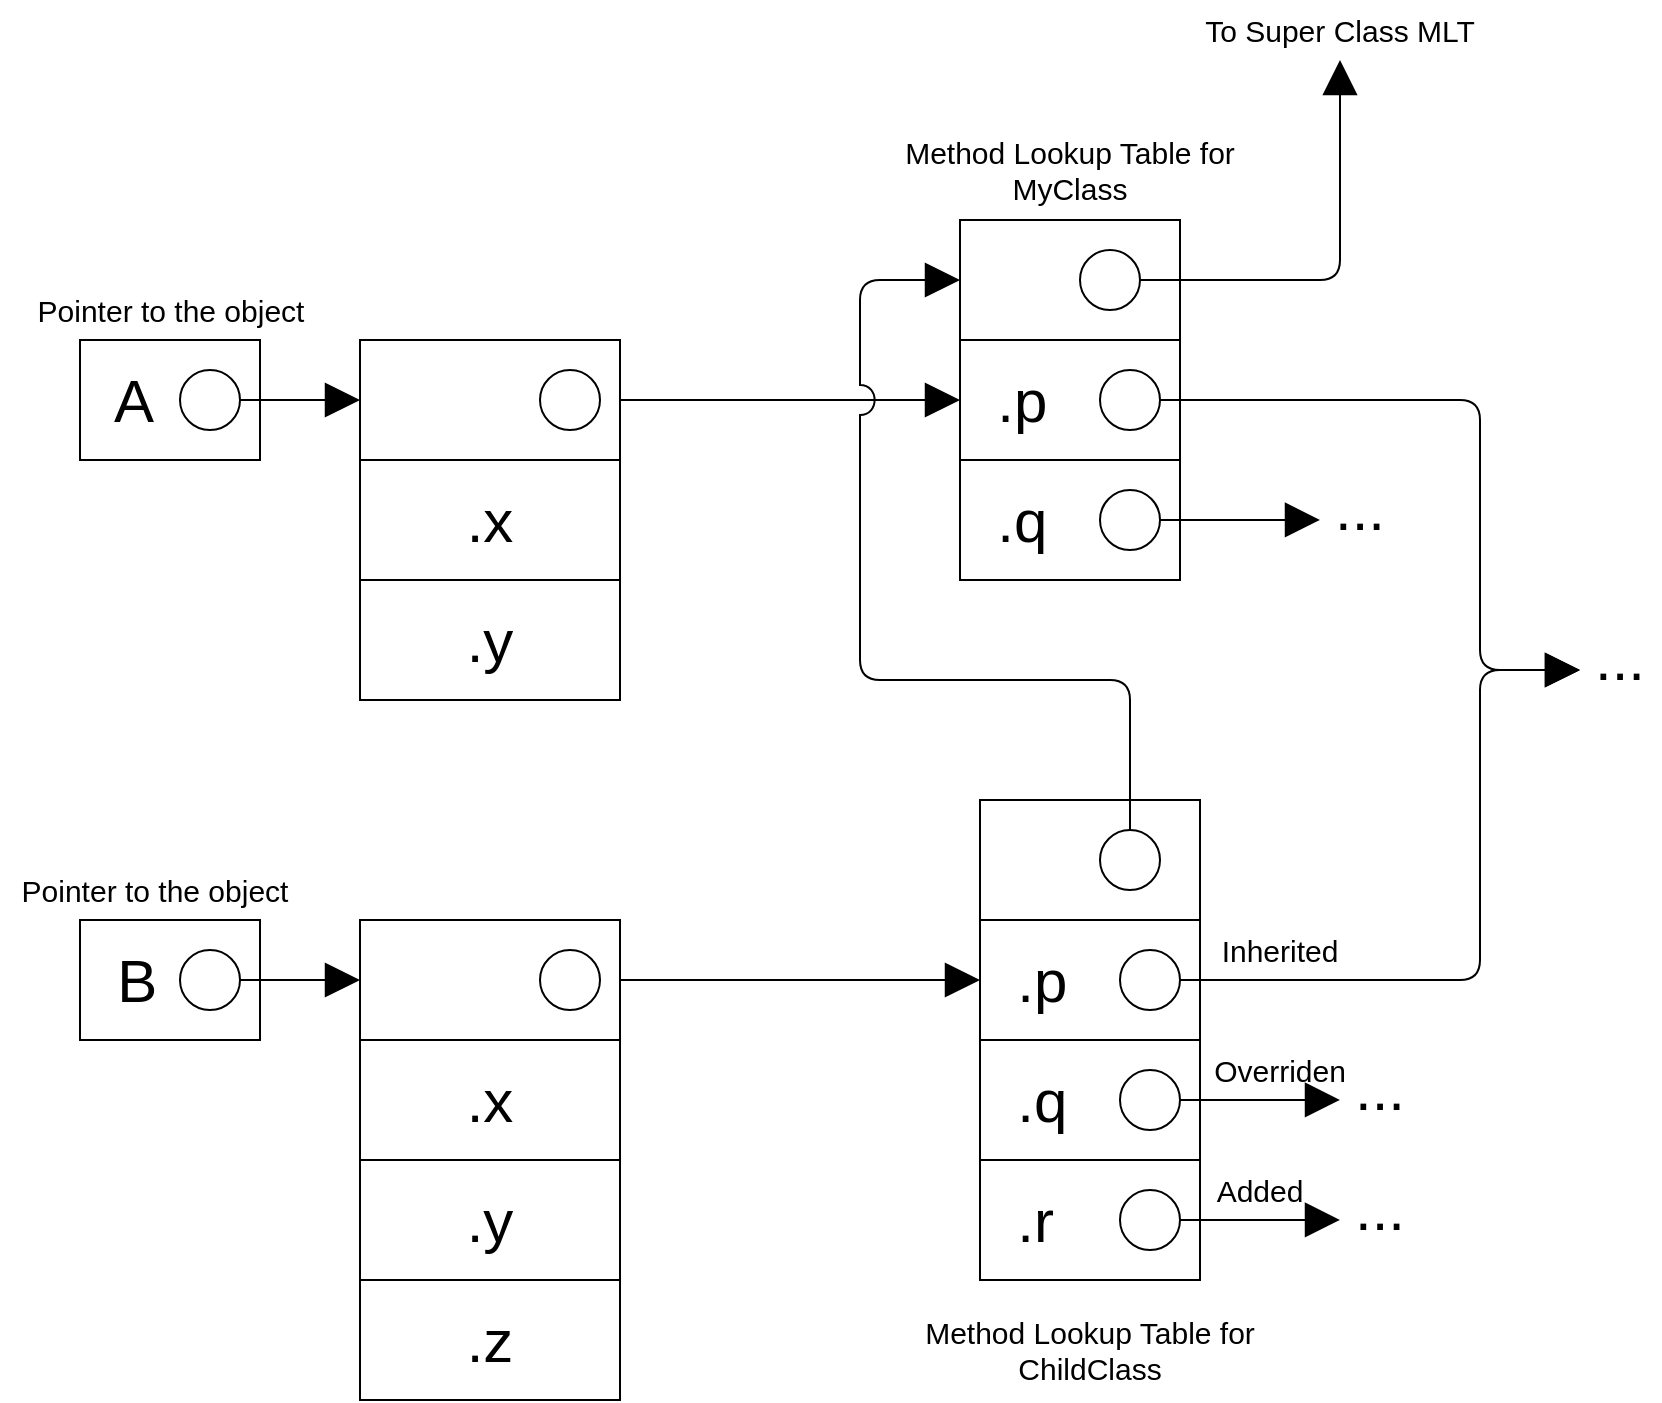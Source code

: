 <mxfile>
    <diagram id="9Jj_p-J0IWDgiWb8OYMH" name="Page-1">
        <mxGraphModel dx="787" dy="2168" grid="1" gridSize="10" guides="1" tooltips="1" connect="1" arrows="1" fold="1" page="1" pageScale="1" pageWidth="850" pageHeight="1100" math="0" shadow="0">
            <root>
                <mxCell id="0"/>
                <mxCell id="1" parent="0"/>
                <mxCell id="7" style="edgeStyle=none;html=1;exitX=1;exitY=0.5;exitDx=0;exitDy=0;entryX=0;entryY=0.5;entryDx=0;entryDy=0;fontSize=30;endArrow=block;endFill=1;endSize=15;" parent="1" source="8" target="16" edge="1">
                    <mxGeometry relative="1" as="geometry"/>
                </mxCell>
                <mxCell id="2" value="&amp;nbsp; A" style="rounded=0;whiteSpace=wrap;html=1;align=left;fontSize=30;" parent="1" vertex="1">
                    <mxGeometry x="50" y="60" width="90" height="60" as="geometry"/>
                </mxCell>
                <mxCell id="3" value="" style="ellipse;whiteSpace=wrap;html=1;aspect=fixed;" parent="1" vertex="1">
                    <mxGeometry x="100" y="75" width="30" height="30" as="geometry"/>
                </mxCell>
                <mxCell id="4" value="&amp;nbsp; B" style="rounded=0;whiteSpace=wrap;html=1;align=left;fontSize=30;" parent="1" vertex="1">
                    <mxGeometry x="50" y="350" width="90" height="60" as="geometry"/>
                </mxCell>
                <mxCell id="5" value="" style="ellipse;whiteSpace=wrap;html=1;aspect=fixed;" parent="1" vertex="1">
                    <mxGeometry x="100" y="365" width="30" height="30" as="geometry"/>
                </mxCell>
                <mxCell id="6" value="" style="rounded=0;whiteSpace=wrap;html=1;align=left;fontSize=30;" parent="1" vertex="1">
                    <mxGeometry x="190" y="60" width="130" height="60" as="geometry"/>
                </mxCell>
                <mxCell id="8" value="" style="ellipse;whiteSpace=wrap;html=1;aspect=fixed;" parent="1" vertex="1">
                    <mxGeometry x="280" y="75" width="30" height="30" as="geometry"/>
                </mxCell>
                <mxCell id="9" value=".x" style="rounded=0;whiteSpace=wrap;html=1;align=center;fontSize=30;" parent="1" vertex="1">
                    <mxGeometry x="190" y="120" width="130" height="60" as="geometry"/>
                </mxCell>
                <mxCell id="10" value=".y" style="rounded=0;whiteSpace=wrap;html=1;align=center;fontSize=30;" parent="1" vertex="1">
                    <mxGeometry x="190" y="180" width="130" height="60" as="geometry"/>
                </mxCell>
                <mxCell id="11" value="" style="rounded=0;whiteSpace=wrap;html=1;align=left;fontSize=30;" parent="1" vertex="1">
                    <mxGeometry x="190" y="350" width="130" height="60" as="geometry"/>
                </mxCell>
                <mxCell id="13" value="" style="ellipse;whiteSpace=wrap;html=1;aspect=fixed;" parent="1" vertex="1">
                    <mxGeometry x="280" y="365" width="30" height="30" as="geometry"/>
                </mxCell>
                <mxCell id="14" value=".x" style="rounded=0;whiteSpace=wrap;html=1;align=center;fontSize=30;" parent="1" vertex="1">
                    <mxGeometry x="190" y="410" width="130" height="60" as="geometry"/>
                </mxCell>
                <mxCell id="15" value=".y" style="rounded=0;whiteSpace=wrap;html=1;align=center;fontSize=30;" parent="1" vertex="1">
                    <mxGeometry x="190" y="470" width="130" height="60" as="geometry"/>
                </mxCell>
                <mxCell id="16" value="&amp;nbsp; .p" style="rounded=0;whiteSpace=wrap;html=1;align=left;fontSize=30;" parent="1" vertex="1">
                    <mxGeometry x="490" y="60" width="110" height="60" as="geometry"/>
                </mxCell>
                <mxCell id="17" style="edgeStyle=orthogonalEdgeStyle;html=1;exitX=1;exitY=0.5;exitDx=0;exitDy=0;fontSize=30;endArrow=block;endFill=1;endSize=15;entryX=0;entryY=0.5;entryDx=0;entryDy=0;" parent="1" source="18" edge="1" target="24">
                    <mxGeometry relative="1" as="geometry">
                        <mxPoint x="670" y="89.952" as="targetPoint"/>
                        <Array as="points">
                            <mxPoint x="750" y="90"/>
                            <mxPoint x="750" y="225"/>
                        </Array>
                    </mxGeometry>
                </mxCell>
                <mxCell id="18" value="" style="ellipse;whiteSpace=wrap;html=1;aspect=fixed;" parent="1" vertex="1">
                    <mxGeometry x="560" y="75" width="30" height="30" as="geometry"/>
                </mxCell>
                <mxCell id="19" value="&amp;nbsp; .q" style="rounded=0;whiteSpace=wrap;html=1;align=left;fontSize=30;" parent="1" vertex="1">
                    <mxGeometry x="490" y="120" width="110" height="60" as="geometry"/>
                </mxCell>
                <mxCell id="20" style="edgeStyle=orthogonalEdgeStyle;html=1;exitX=1;exitY=0.5;exitDx=0;exitDy=0;fontSize=30;endArrow=block;endFill=1;endSize=15;" parent="1" source="21" edge="1">
                    <mxGeometry relative="1" as="geometry">
                        <mxPoint x="670" y="149.952" as="targetPoint"/>
                    </mxGeometry>
                </mxCell>
                <mxCell id="21" value="" style="ellipse;whiteSpace=wrap;html=1;aspect=fixed;" parent="1" vertex="1">
                    <mxGeometry x="560" y="135" width="30" height="30" as="geometry"/>
                </mxCell>
                <mxCell id="22" style="edgeStyle=none;html=1;exitX=1;exitY=0.5;exitDx=0;exitDy=0;entryX=0;entryY=0.5;entryDx=0;entryDy=0;fontSize=30;endArrow=block;endFill=1;endSize=15;" parent="1" source="3" target="6" edge="1">
                    <mxGeometry relative="1" as="geometry"/>
                </mxCell>
                <mxCell id="23" style="edgeStyle=none;html=1;exitX=1;exitY=0.5;exitDx=0;exitDy=0;entryX=0;entryY=0.5;entryDx=0;entryDy=0;fontSize=30;endArrow=block;endFill=1;endSize=15;" parent="1" source="5" target="11" edge="1">
                    <mxGeometry relative="1" as="geometry"/>
                </mxCell>
                <mxCell id="24" value="..." style="text;html=1;strokeColor=none;fillColor=none;align=center;verticalAlign=bottom;whiteSpace=wrap;rounded=0;fontSize=30;" parent="1" vertex="1">
                    <mxGeometry x="800" y="210" width="40" height="30" as="geometry"/>
                </mxCell>
                <mxCell id="25" value="..." style="text;html=1;strokeColor=none;fillColor=none;align=center;verticalAlign=bottom;whiteSpace=wrap;rounded=0;fontSize=30;" parent="1" vertex="1">
                    <mxGeometry x="670" y="135" width="40" height="30" as="geometry"/>
                </mxCell>
                <mxCell id="26" value="Method Lookup Table for MyClass" style="text;html=1;strokeColor=none;fillColor=none;align=center;verticalAlign=middle;whiteSpace=wrap;rounded=0;fontSize=15;" parent="1" vertex="1">
                    <mxGeometry x="455" y="-40" width="180" height="30" as="geometry"/>
                </mxCell>
                <mxCell id="28" value="Pointer to the object" style="text;html=1;strokeColor=none;fillColor=none;align=center;verticalAlign=middle;whiteSpace=wrap;rounded=0;fontSize=15;" parent="1" vertex="1">
                    <mxGeometry x="17.5" y="30" width="155" height="30" as="geometry"/>
                </mxCell>
                <mxCell id="29" value="Pointer to the object" style="text;html=1;strokeColor=none;fillColor=none;align=center;verticalAlign=middle;whiteSpace=wrap;rounded=0;fontSize=15;" parent="1" vertex="1">
                    <mxGeometry x="10" y="320" width="155" height="30" as="geometry"/>
                </mxCell>
                <mxCell id="33" value=".z" style="rounded=0;whiteSpace=wrap;html=1;align=center;fontSize=30;" parent="1" vertex="1">
                    <mxGeometry x="190" y="530" width="130" height="60" as="geometry"/>
                </mxCell>
                <mxCell id="34" value="&amp;nbsp; .p" style="rounded=0;whiteSpace=wrap;html=1;align=left;fontSize=30;" parent="1" vertex="1">
                    <mxGeometry x="500" y="350" width="110" height="60" as="geometry"/>
                </mxCell>
                <mxCell id="35" style="edgeStyle=orthogonalEdgeStyle;html=1;exitX=1;exitY=0.5;exitDx=0;exitDy=0;fontSize=30;endArrow=block;endFill=1;endSize=15;entryX=0;entryY=0.5;entryDx=0;entryDy=0;" parent="1" source="36" edge="1" target="24">
                    <mxGeometry relative="1" as="geometry">
                        <mxPoint x="680" y="379.952" as="targetPoint"/>
                        <Array as="points">
                            <mxPoint x="750" y="380"/>
                            <mxPoint x="750" y="225"/>
                        </Array>
                    </mxGeometry>
                </mxCell>
                <mxCell id="36" value="" style="ellipse;whiteSpace=wrap;html=1;aspect=fixed;" parent="1" vertex="1">
                    <mxGeometry x="570" y="365" width="30" height="30" as="geometry"/>
                </mxCell>
                <mxCell id="37" value="&amp;nbsp; .q" style="rounded=0;whiteSpace=wrap;html=1;align=left;fontSize=30;" parent="1" vertex="1">
                    <mxGeometry x="500" y="410" width="110" height="60" as="geometry"/>
                </mxCell>
                <mxCell id="38" style="edgeStyle=orthogonalEdgeStyle;html=1;exitX=1;exitY=0.5;exitDx=0;exitDy=0;fontSize=30;endArrow=block;endFill=1;endSize=15;" parent="1" source="39" edge="1">
                    <mxGeometry relative="1" as="geometry">
                        <mxPoint x="680" y="439.952" as="targetPoint"/>
                    </mxGeometry>
                </mxCell>
                <mxCell id="39" value="" style="ellipse;whiteSpace=wrap;html=1;aspect=fixed;" parent="1" vertex="1">
                    <mxGeometry x="570" y="425" width="30" height="30" as="geometry"/>
                </mxCell>
                <mxCell id="41" value="..." style="text;html=1;strokeColor=none;fillColor=none;align=center;verticalAlign=bottom;whiteSpace=wrap;rounded=0;fontSize=30;" parent="1" vertex="1">
                    <mxGeometry x="680" y="425" width="40" height="30" as="geometry"/>
                </mxCell>
                <mxCell id="42" value="Method Lookup Table for ChildClass" style="text;html=1;strokeColor=none;fillColor=none;align=center;verticalAlign=middle;whiteSpace=wrap;rounded=0;fontSize=15;" parent="1" vertex="1">
                    <mxGeometry x="465" y="550" width="180" height="30" as="geometry"/>
                </mxCell>
                <mxCell id="44" value="&amp;nbsp; .r" style="rounded=0;whiteSpace=wrap;html=1;align=left;fontSize=30;" parent="1" vertex="1">
                    <mxGeometry x="500" y="470" width="110" height="60" as="geometry"/>
                </mxCell>
                <mxCell id="45" style="edgeStyle=orthogonalEdgeStyle;html=1;exitX=1;exitY=0.5;exitDx=0;exitDy=0;fontSize=30;endArrow=block;endFill=1;endSize=15;" parent="1" source="46" edge="1">
                    <mxGeometry relative="1" as="geometry">
                        <mxPoint x="680" y="499.952" as="targetPoint"/>
                    </mxGeometry>
                </mxCell>
                <mxCell id="46" value="" style="ellipse;whiteSpace=wrap;html=1;aspect=fixed;" parent="1" vertex="1">
                    <mxGeometry x="570" y="485" width="30" height="30" as="geometry"/>
                </mxCell>
                <mxCell id="47" value="..." style="text;html=1;strokeColor=none;fillColor=none;align=center;verticalAlign=bottom;whiteSpace=wrap;rounded=0;fontSize=30;" parent="1" vertex="1">
                    <mxGeometry x="680" y="485" width="40" height="30" as="geometry"/>
                </mxCell>
                <mxCell id="48" value="Inherited" style="text;html=1;strokeColor=none;fillColor=none;align=center;verticalAlign=middle;whiteSpace=wrap;rounded=0;fontSize=15;" parent="1" vertex="1">
                    <mxGeometry x="610" y="350" width="80" height="30" as="geometry"/>
                </mxCell>
                <mxCell id="49" value="Overriden" style="text;html=1;strokeColor=none;fillColor=none;align=center;verticalAlign=middle;whiteSpace=wrap;rounded=0;fontSize=15;" parent="1" vertex="1">
                    <mxGeometry x="610" y="410" width="80" height="30" as="geometry"/>
                </mxCell>
                <mxCell id="50" value="Added" style="text;html=1;strokeColor=none;fillColor=none;align=center;verticalAlign=middle;whiteSpace=wrap;rounded=0;fontSize=15;" parent="1" vertex="1">
                    <mxGeometry x="610" y="470" width="60" height="30" as="geometry"/>
                </mxCell>
                <mxCell id="51" value="" style="rounded=0;whiteSpace=wrap;html=1;align=left;fontSize=30;" parent="1" vertex="1">
                    <mxGeometry x="500" y="290" width="110" height="60" as="geometry"/>
                </mxCell>
                <mxCell id="52" value="" style="ellipse;whiteSpace=wrap;html=1;aspect=fixed;" parent="1" vertex="1">
                    <mxGeometry x="560" y="305" width="30" height="30" as="geometry"/>
                </mxCell>
                <mxCell id="54" value="" style="rounded=0;whiteSpace=wrap;html=1;align=left;fontSize=30;" parent="1" vertex="1">
                    <mxGeometry x="490" width="110" height="60" as="geometry"/>
                </mxCell>
                <mxCell id="55" value="" style="ellipse;whiteSpace=wrap;html=1;aspect=fixed;" parent="1" vertex="1">
                    <mxGeometry x="550" y="15" width="30" height="30" as="geometry"/>
                </mxCell>
                <mxCell id="56" style="edgeStyle=orthogonalEdgeStyle;html=1;exitX=0.5;exitY=0;exitDx=0;exitDy=0;fontSize=30;endArrow=block;endFill=1;endSize=15;entryX=0;entryY=0.5;entryDx=0;entryDy=0;jumpStyle=arc;jumpSize=15;" parent="1" source="52" target="54" edge="1">
                    <mxGeometry relative="1" as="geometry">
                        <mxPoint x="680" y="159.952" as="targetPoint"/>
                        <mxPoint x="600" y="160" as="sourcePoint"/>
                        <Array as="points">
                            <mxPoint x="575" y="230"/>
                            <mxPoint x="440" y="230"/>
                            <mxPoint x="440" y="30"/>
                        </Array>
                    </mxGeometry>
                </mxCell>
                <mxCell id="58" style="edgeStyle=none;html=1;exitX=1;exitY=0.5;exitDx=0;exitDy=0;entryX=0;entryY=0.5;entryDx=0;entryDy=0;fontSize=30;endArrow=block;endFill=1;endSize=15;" edge="1" parent="1" source="11" target="34">
                    <mxGeometry relative="1" as="geometry">
                        <mxPoint x="320.0" y="100" as="sourcePoint"/>
                        <mxPoint x="500" y="100" as="targetPoint"/>
                    </mxGeometry>
                </mxCell>
                <mxCell id="61" style="edgeStyle=none;html=1;exitX=1;exitY=0.5;exitDx=0;exitDy=0;fontSize=30;endArrow=block;endFill=1;endSize=15;entryX=0.5;entryY=1;entryDx=0;entryDy=0;" edge="1" parent="1" source="55" target="62">
                    <mxGeometry relative="1" as="geometry">
                        <mxPoint x="700" y="-1" as="sourcePoint"/>
                        <mxPoint x="680" y="-50" as="targetPoint"/>
                        <Array as="points">
                            <mxPoint x="680" y="30"/>
                        </Array>
                    </mxGeometry>
                </mxCell>
                <mxCell id="62" value="To Super Class MLT" style="text;html=1;strokeColor=none;fillColor=none;align=center;verticalAlign=middle;whiteSpace=wrap;rounded=0;fontSize=15;" vertex="1" parent="1">
                    <mxGeometry x="590" y="-110" width="180" height="30" as="geometry"/>
                </mxCell>
            </root>
        </mxGraphModel>
    </diagram>
</mxfile>